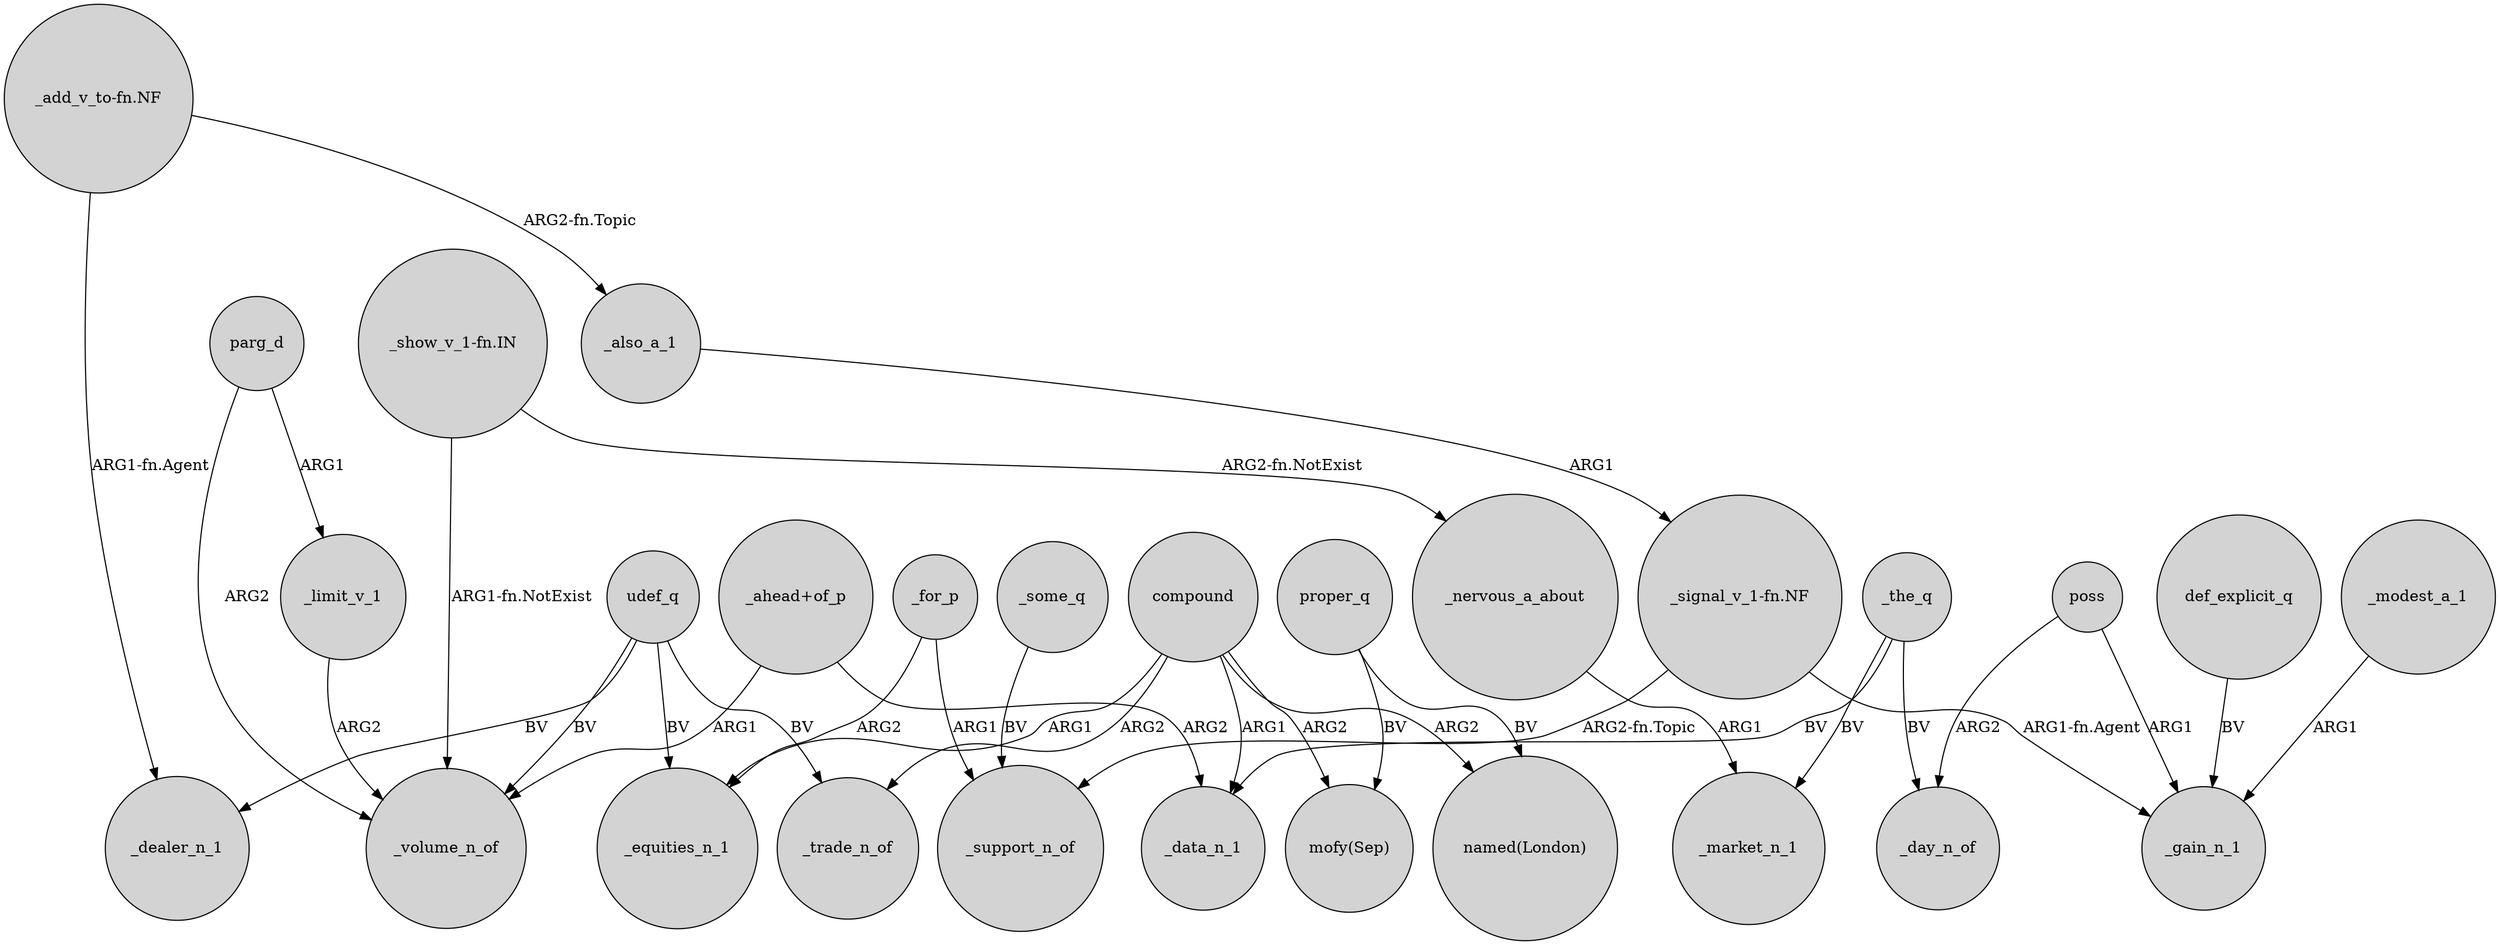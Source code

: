 digraph {
	node [shape=circle style=filled]
	parg_d -> _limit_v_1 [label=ARG1]
	udef_q -> _trade_n_of [label=BV]
	"_show_v_1-fn.IN" -> _volume_n_of [label="ARG1-fn.NotExist"]
	_limit_v_1 -> _volume_n_of [label=ARG2]
	compound -> _equities_n_1 [label=ARG1]
	udef_q -> _volume_n_of [label=BV]
	"_ahead+of_p" -> _volume_n_of [label=ARG1]
	_some_q -> _support_n_of [label=BV]
	"_add_v_to-fn.NF" -> _also_a_1 [label="ARG2-fn.Topic"]
	def_explicit_q -> _gain_n_1 [label=BV]
	_also_a_1 -> "_signal_v_1-fn.NF" [label=ARG1]
	proper_q -> "mofy(Sep)" [label=BV]
	_modest_a_1 -> _gain_n_1 [label=ARG1]
	"_signal_v_1-fn.NF" -> _support_n_of [label="ARG2-fn.Topic"]
	compound -> _data_n_1 [label=ARG1]
	"_signal_v_1-fn.NF" -> _gain_n_1 [label="ARG1-fn.Agent"]
	_for_p -> _support_n_of [label=ARG1]
	parg_d -> _volume_n_of [label=ARG2]
	poss -> _day_n_of [label=ARG2]
	_the_q -> _day_n_of [label=BV]
	"_show_v_1-fn.IN" -> _nervous_a_about [label="ARG2-fn.NotExist"]
	compound -> _trade_n_of [label=ARG2]
	poss -> _gain_n_1 [label=ARG1]
	compound -> "named(London)" [label=ARG2]
	proper_q -> "named(London)" [label=BV]
	udef_q -> _equities_n_1 [label=BV]
	compound -> "mofy(Sep)" [label=ARG2]
	_for_p -> _equities_n_1 [label=ARG2]
	udef_q -> _dealer_n_1 [label=BV]
	"_ahead+of_p" -> _data_n_1 [label=ARG2]
	_the_q -> _market_n_1 [label=BV]
	_nervous_a_about -> _market_n_1 [label=ARG1]
	"_add_v_to-fn.NF" -> _dealer_n_1 [label="ARG1-fn.Agent"]
	_the_q -> _data_n_1 [label=BV]
}
